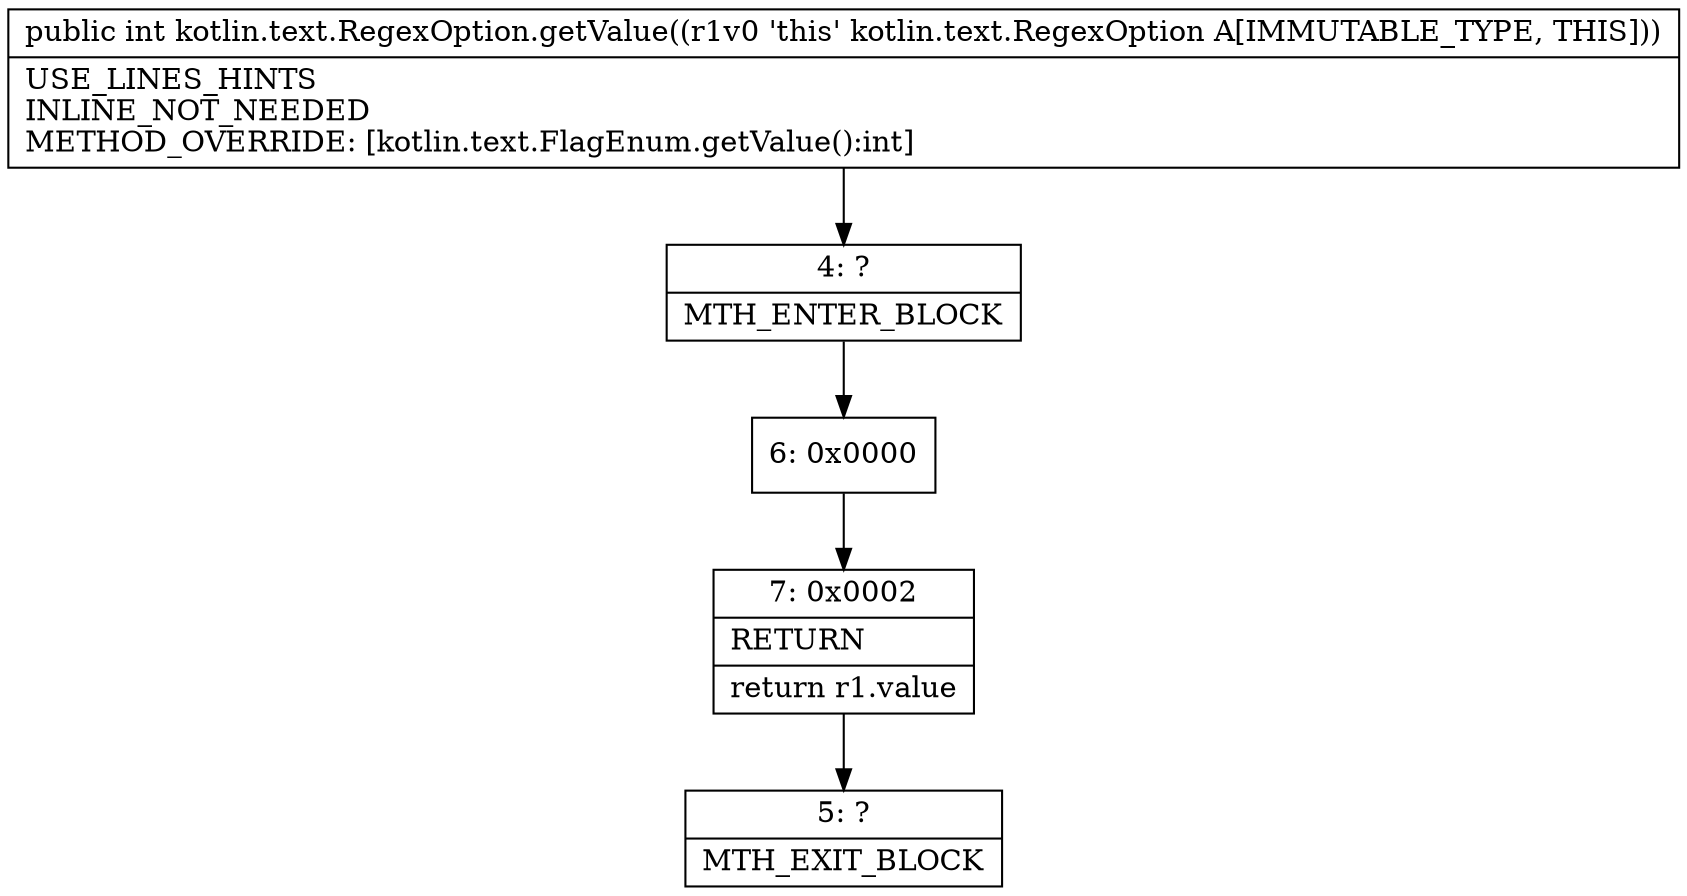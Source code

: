 digraph "CFG forkotlin.text.RegexOption.getValue()I" {
Node_4 [shape=record,label="{4\:\ ?|MTH_ENTER_BLOCK\l}"];
Node_6 [shape=record,label="{6\:\ 0x0000}"];
Node_7 [shape=record,label="{7\:\ 0x0002|RETURN\l|return r1.value\l}"];
Node_5 [shape=record,label="{5\:\ ?|MTH_EXIT_BLOCK\l}"];
MethodNode[shape=record,label="{public int kotlin.text.RegexOption.getValue((r1v0 'this' kotlin.text.RegexOption A[IMMUTABLE_TYPE, THIS]))  | USE_LINES_HINTS\lINLINE_NOT_NEEDED\lMETHOD_OVERRIDE: [kotlin.text.FlagEnum.getValue():int]\l}"];
MethodNode -> Node_4;Node_4 -> Node_6;
Node_6 -> Node_7;
Node_7 -> Node_5;
}

